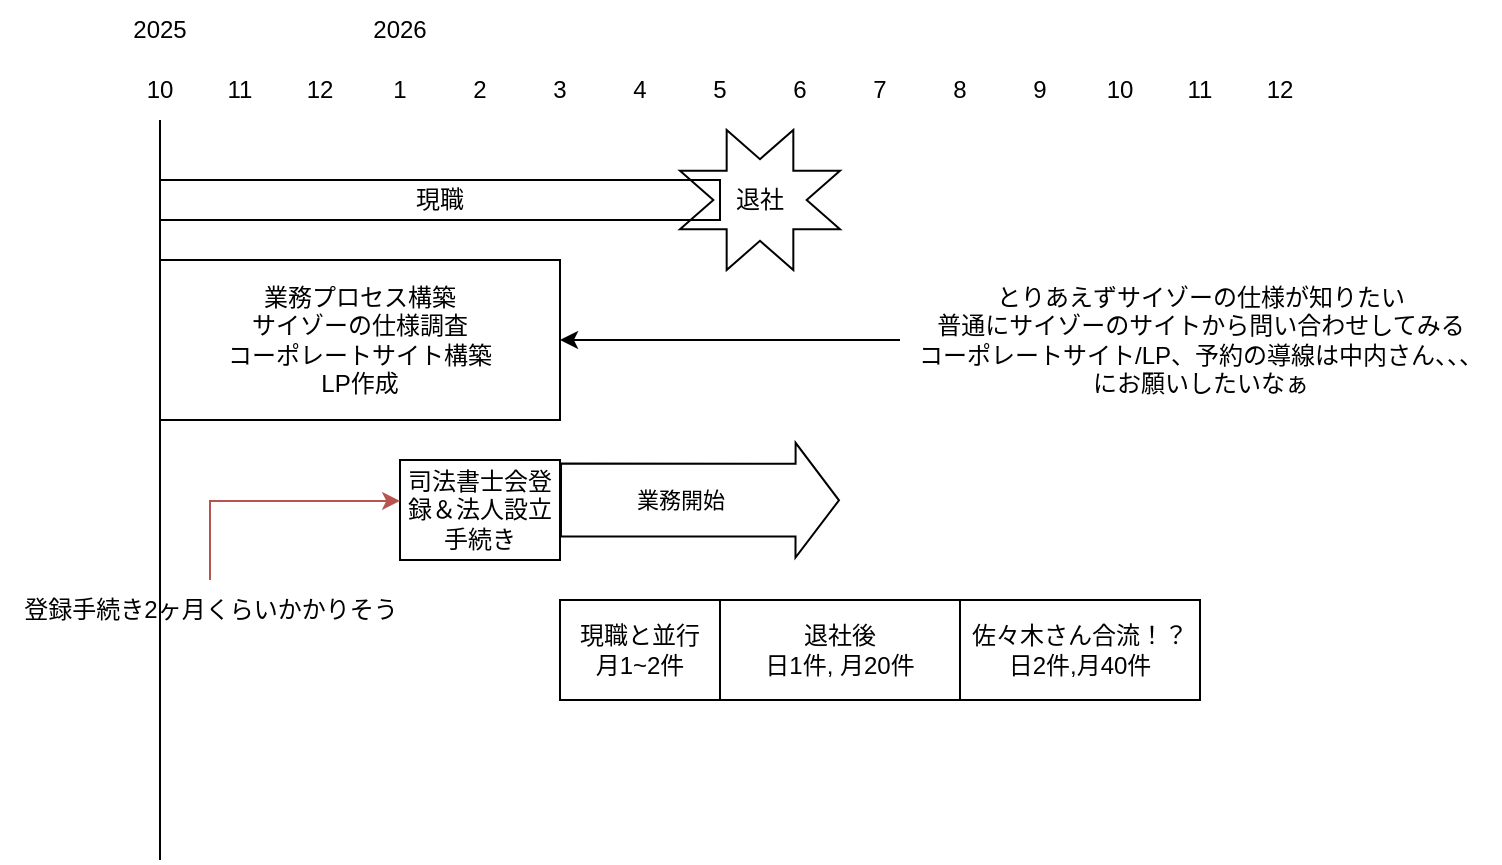 <mxfile>
    <diagram name="Page-1" id="jGaZTTVf_2apKbHke8Xw">
        <mxGraphModel dx="1248" dy="760" grid="1" gridSize="10" guides="1" tooltips="1" connect="1" arrows="1" fold="1" page="1" pageScale="1" pageWidth="850" pageHeight="1100" math="0" shadow="0">
            <root>
                <mxCell id="0"/>
                <mxCell id="1" parent="0"/>
                <mxCell id="RfV0M6_RHMmGJTSNv55L-26" value="業務プロセス構築&lt;div&gt;サイゾーの仕様調査&lt;/div&gt;&lt;div&gt;コーポレートサイト構築&lt;/div&gt;&lt;div&gt;LP作成&lt;/div&gt;" style="rounded=0;whiteSpace=wrap;html=1;" parent="1" vertex="1">
                    <mxGeometry x="120" y="410" width="200" height="80" as="geometry"/>
                </mxCell>
                <mxCell id="RfV0M6_RHMmGJTSNv55L-1" value="" style="endArrow=none;html=1;rounded=0;" parent="1" edge="1">
                    <mxGeometry width="50" height="50" relative="1" as="geometry">
                        <mxPoint x="120" y="710" as="sourcePoint"/>
                        <mxPoint x="120" y="340" as="targetPoint"/>
                    </mxGeometry>
                </mxCell>
                <mxCell id="RfV0M6_RHMmGJTSNv55L-2" value="2025" style="text;html=1;align=center;verticalAlign=middle;whiteSpace=wrap;rounded=0;" parent="1" vertex="1">
                    <mxGeometry x="90" y="280" width="60" height="30" as="geometry"/>
                </mxCell>
                <mxCell id="RfV0M6_RHMmGJTSNv55L-3" value="2026" style="text;html=1;align=center;verticalAlign=middle;whiteSpace=wrap;rounded=0;" parent="1" vertex="1">
                    <mxGeometry x="210" y="280" width="60" height="30" as="geometry"/>
                </mxCell>
                <mxCell id="RfV0M6_RHMmGJTSNv55L-4" value="10" style="text;html=1;align=center;verticalAlign=middle;whiteSpace=wrap;rounded=0;" parent="1" vertex="1">
                    <mxGeometry x="90" y="310" width="60" height="30" as="geometry"/>
                </mxCell>
                <mxCell id="RfV0M6_RHMmGJTSNv55L-5" value="11" style="text;html=1;align=center;verticalAlign=middle;whiteSpace=wrap;rounded=0;" parent="1" vertex="1">
                    <mxGeometry x="130" y="310" width="60" height="30" as="geometry"/>
                </mxCell>
                <mxCell id="RfV0M6_RHMmGJTSNv55L-6" value="12" style="text;html=1;align=center;verticalAlign=middle;whiteSpace=wrap;rounded=0;" parent="1" vertex="1">
                    <mxGeometry x="170" y="310" width="60" height="30" as="geometry"/>
                </mxCell>
                <mxCell id="RfV0M6_RHMmGJTSNv55L-7" value="1" style="text;html=1;align=center;verticalAlign=middle;whiteSpace=wrap;rounded=0;" parent="1" vertex="1">
                    <mxGeometry x="210" y="310" width="60" height="30" as="geometry"/>
                </mxCell>
                <mxCell id="RfV0M6_RHMmGJTSNv55L-8" value="2" style="text;html=1;align=center;verticalAlign=middle;whiteSpace=wrap;rounded=0;" parent="1" vertex="1">
                    <mxGeometry x="250" y="310" width="60" height="30" as="geometry"/>
                </mxCell>
                <mxCell id="RfV0M6_RHMmGJTSNv55L-9" value="5" style="text;html=1;align=center;verticalAlign=middle;whiteSpace=wrap;rounded=0;" parent="1" vertex="1">
                    <mxGeometry x="370" y="310" width="60" height="30" as="geometry"/>
                </mxCell>
                <mxCell id="RfV0M6_RHMmGJTSNv55L-10" value="4" style="text;html=1;align=center;verticalAlign=middle;whiteSpace=wrap;rounded=0;" parent="1" vertex="1">
                    <mxGeometry x="330" y="310" width="60" height="30" as="geometry"/>
                </mxCell>
                <mxCell id="RfV0M6_RHMmGJTSNv55L-11" value="3" style="text;html=1;align=center;verticalAlign=middle;whiteSpace=wrap;rounded=0;" parent="1" vertex="1">
                    <mxGeometry x="290" y="310" width="60" height="30" as="geometry"/>
                </mxCell>
                <mxCell id="RfV0M6_RHMmGJTSNv55L-12" value="6" style="text;html=1;align=center;verticalAlign=middle;whiteSpace=wrap;rounded=0;" parent="1" vertex="1">
                    <mxGeometry x="410" y="310" width="60" height="30" as="geometry"/>
                </mxCell>
                <mxCell id="RfV0M6_RHMmGJTSNv55L-13" value="8" style="text;html=1;align=center;verticalAlign=middle;whiteSpace=wrap;rounded=0;" parent="1" vertex="1">
                    <mxGeometry x="490" y="310" width="60" height="30" as="geometry"/>
                </mxCell>
                <mxCell id="RfV0M6_RHMmGJTSNv55L-14" value="9" style="text;html=1;align=center;verticalAlign=middle;whiteSpace=wrap;rounded=0;" parent="1" vertex="1">
                    <mxGeometry x="530" y="310" width="60" height="30" as="geometry"/>
                </mxCell>
                <mxCell id="RfV0M6_RHMmGJTSNv55L-15" value="10" style="text;html=1;align=center;verticalAlign=middle;whiteSpace=wrap;rounded=0;" parent="1" vertex="1">
                    <mxGeometry x="570" y="310" width="60" height="30" as="geometry"/>
                </mxCell>
                <mxCell id="RfV0M6_RHMmGJTSNv55L-16" value="11" style="text;html=1;align=center;verticalAlign=middle;whiteSpace=wrap;rounded=0;" parent="1" vertex="1">
                    <mxGeometry x="610" y="310" width="60" height="30" as="geometry"/>
                </mxCell>
                <mxCell id="RfV0M6_RHMmGJTSNv55L-17" value="12" style="text;html=1;align=center;verticalAlign=middle;whiteSpace=wrap;rounded=0;" parent="1" vertex="1">
                    <mxGeometry x="650" y="310" width="60" height="30" as="geometry"/>
                </mxCell>
                <mxCell id="RfV0M6_RHMmGJTSNv55L-18" value="7" style="text;html=1;align=center;verticalAlign=middle;whiteSpace=wrap;rounded=0;" parent="1" vertex="1">
                    <mxGeometry x="450" y="310" width="60" height="30" as="geometry"/>
                </mxCell>
                <mxCell id="RfV0M6_RHMmGJTSNv55L-19" value="現職" style="rounded=0;whiteSpace=wrap;html=1;" parent="1" vertex="1">
                    <mxGeometry x="120" y="370" width="280" height="20" as="geometry"/>
                </mxCell>
                <mxCell id="RfV0M6_RHMmGJTSNv55L-20" value="" style="verticalLabelPosition=bottom;verticalAlign=top;html=1;shape=mxgraph.basic.8_point_star;fillColor=none;" parent="1" vertex="1">
                    <mxGeometry x="380" y="345" width="80" height="70" as="geometry"/>
                </mxCell>
                <mxCell id="RfV0M6_RHMmGJTSNv55L-21" value="退社" style="text;html=1;align=center;verticalAlign=middle;whiteSpace=wrap;rounded=0;" parent="1" vertex="1">
                    <mxGeometry x="390" y="365" width="60" height="30" as="geometry"/>
                </mxCell>
                <mxCell id="RfV0M6_RHMmGJTSNv55L-24" value="司法書士会登録＆法人設立手続き" style="rounded=0;whiteSpace=wrap;html=1;" parent="1" vertex="1">
                    <mxGeometry x="240" y="510" width="80" height="50" as="geometry"/>
                </mxCell>
                <mxCell id="RfV0M6_RHMmGJTSNv55L-30" value="現職と並行&lt;div&gt;月1~2件&lt;/div&gt;" style="rounded=0;whiteSpace=wrap;html=1;" parent="1" vertex="1">
                    <mxGeometry x="320" y="580" width="80" height="50" as="geometry"/>
                </mxCell>
                <mxCell id="RfV0M6_RHMmGJTSNv55L-31" value="退社後&lt;div&gt;日1件, 月20件&lt;/div&gt;" style="rounded=0;whiteSpace=wrap;html=1;" parent="1" vertex="1">
                    <mxGeometry x="400" y="580" width="120" height="50" as="geometry"/>
                </mxCell>
                <mxCell id="RfV0M6_RHMmGJTSNv55L-32" value="佐々木さん合流！？&lt;div&gt;日2件,月40件&lt;/div&gt;" style="rounded=0;whiteSpace=wrap;html=1;" parent="1" vertex="1">
                    <mxGeometry x="520" y="580" width="120" height="50" as="geometry"/>
                </mxCell>
                <mxCell id="RfV0M6_RHMmGJTSNv55L-39" value="" style="shape=flexArrow;endArrow=classic;html=1;rounded=0;width=36.389;endSize=6.908;" parent="1" edge="1">
                    <mxGeometry width="50" height="50" relative="1" as="geometry">
                        <mxPoint x="320" y="530" as="sourcePoint"/>
                        <mxPoint x="460" y="530.14" as="targetPoint"/>
                    </mxGeometry>
                </mxCell>
                <mxCell id="RfV0M6_RHMmGJTSNv55L-40" value="業務開始" style="edgeLabel;html=1;align=center;verticalAlign=middle;resizable=0;points=[];" parent="RfV0M6_RHMmGJTSNv55L-39" vertex="1" connectable="0">
                    <mxGeometry x="0.089" y="6" relative="1" as="geometry">
                        <mxPoint x="-16" y="6" as="offset"/>
                    </mxGeometry>
                </mxCell>
                <mxCell id="RfV0M6_RHMmGJTSNv55L-46" value="登録手続き2ヶ月くらいかかりそう" style="text;html=1;align=center;verticalAlign=middle;resizable=0;points=[];autosize=1;strokeColor=none;fillColor=none;" parent="1" vertex="1">
                    <mxGeometry x="40" y="570" width="210" height="30" as="geometry"/>
                </mxCell>
                <mxCell id="RfV0M6_RHMmGJTSNv55L-47" style="edgeStyle=orthogonalEdgeStyle;rounded=0;orthogonalLoop=1;jettySize=auto;html=1;entryX=0.001;entryY=0.409;entryDx=0;entryDy=0;entryPerimeter=0;fillColor=#f8cecc;strokeColor=#b85450;" parent="1" source="RfV0M6_RHMmGJTSNv55L-46" target="RfV0M6_RHMmGJTSNv55L-24" edge="1">
                    <mxGeometry relative="1" as="geometry"/>
                </mxCell>
                <mxCell id="RfV0M6_RHMmGJTSNv55L-53" style="edgeStyle=orthogonalEdgeStyle;rounded=0;orthogonalLoop=1;jettySize=auto;html=1;entryX=1;entryY=0.5;entryDx=0;entryDy=0;" parent="1" source="RfV0M6_RHMmGJTSNv55L-51" target="RfV0M6_RHMmGJTSNv55L-26" edge="1">
                    <mxGeometry relative="1" as="geometry"/>
                </mxCell>
                <mxCell id="RfV0M6_RHMmGJTSNv55L-51" value="とりあえずサイゾーの仕様が知りたい&lt;div&gt;普通にサイゾーのサイトから問い合わせしてみる&lt;/div&gt;&lt;div&gt;コーポレートサイト/LP、予約の導線は中内さん、、、&lt;/div&gt;&lt;div&gt;にお願いしたいなぁ&lt;/div&gt;" style="text;html=1;align=center;verticalAlign=middle;resizable=0;points=[];autosize=1;strokeColor=none;fillColor=none;" parent="1" vertex="1">
                    <mxGeometry x="490" y="415" width="300" height="70" as="geometry"/>
                </mxCell>
            </root>
        </mxGraphModel>
    </diagram>
</mxfile>